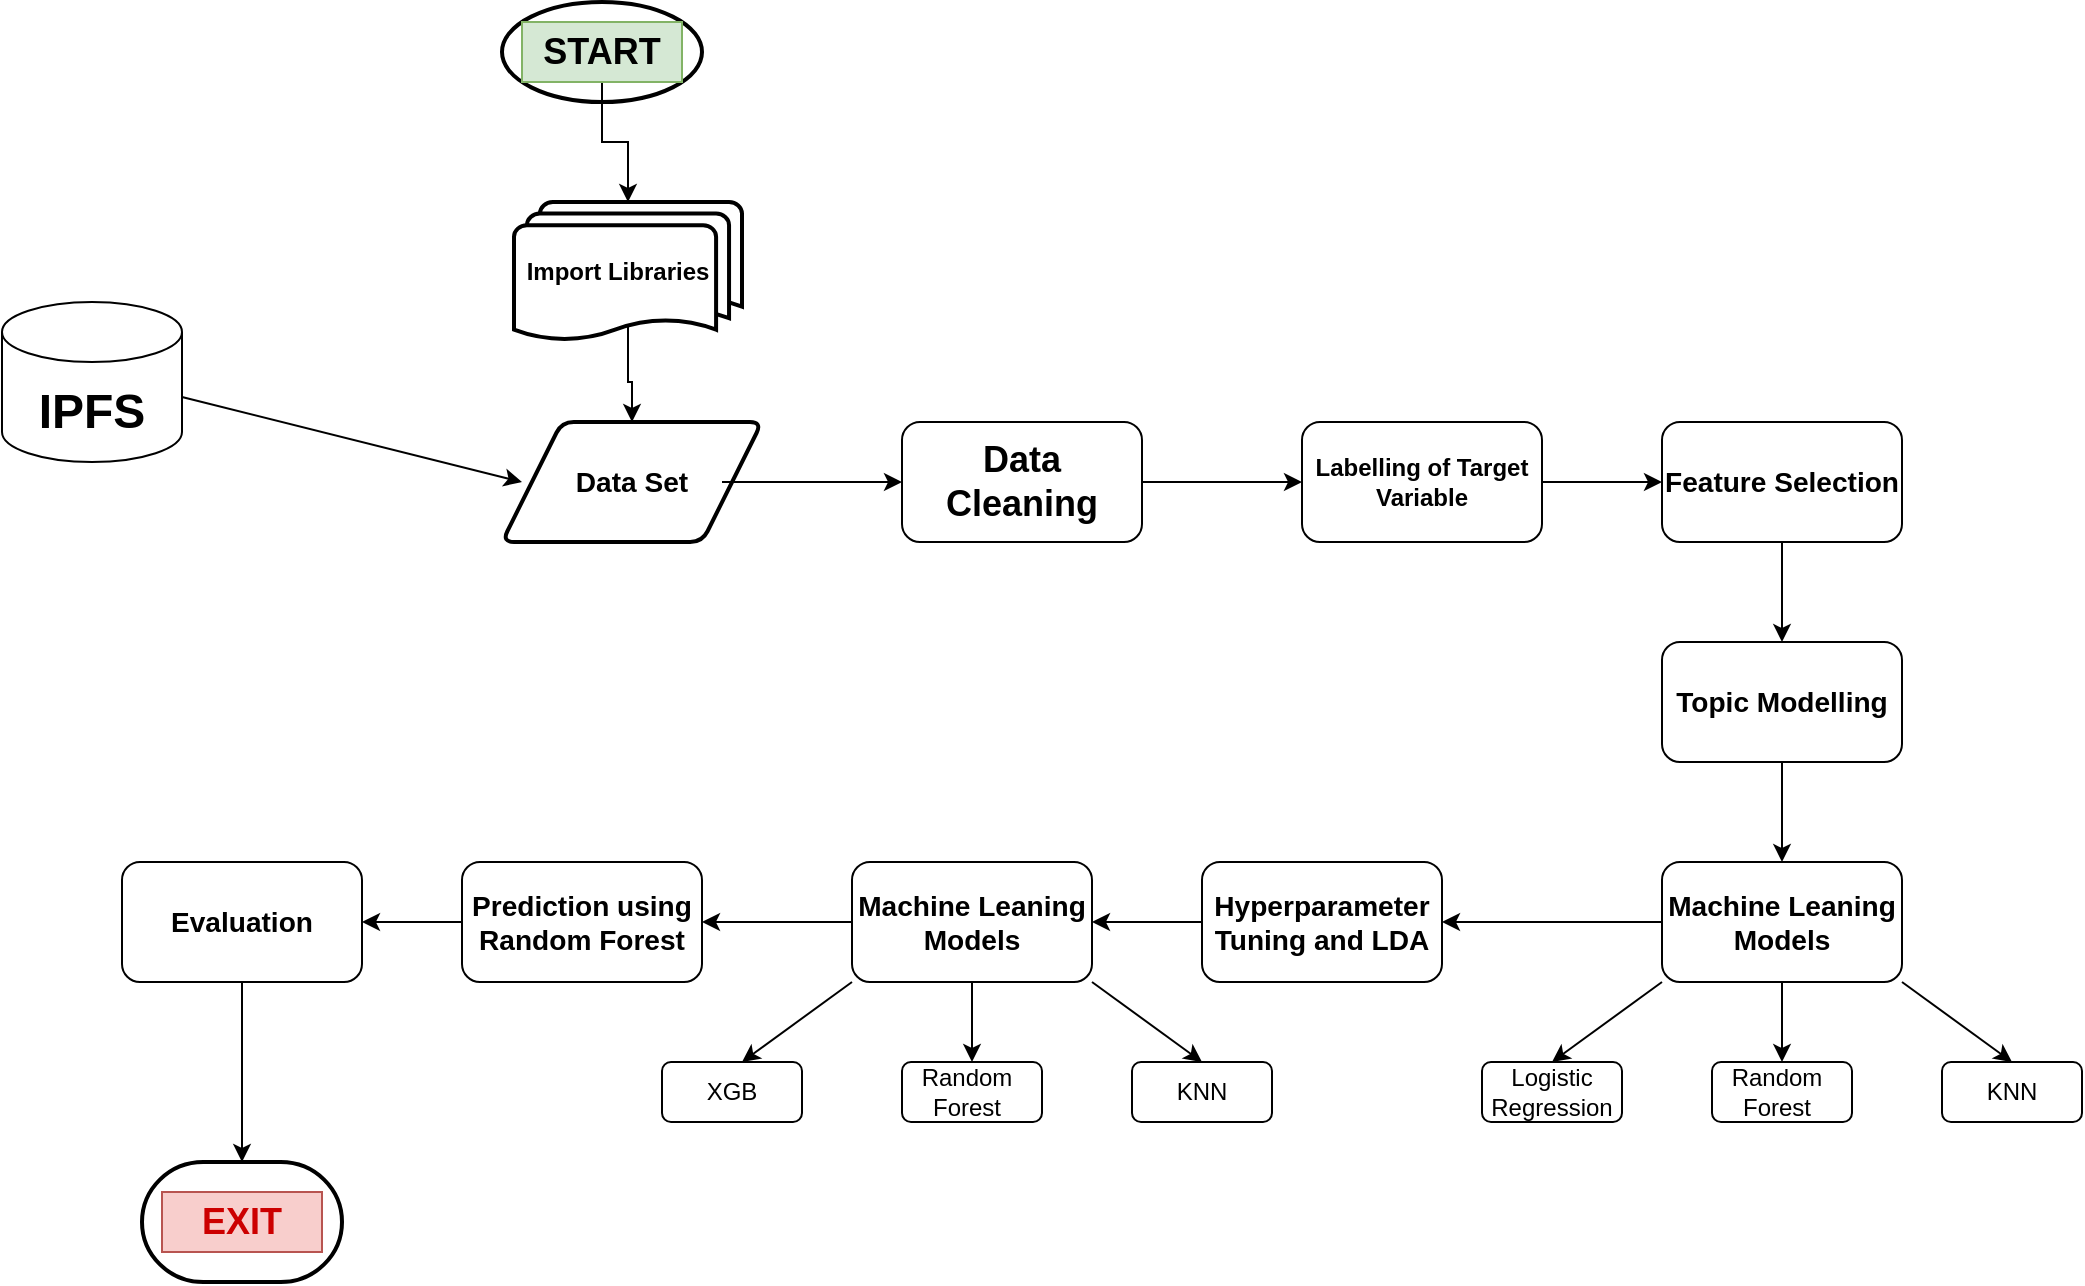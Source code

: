 <mxfile version="22.0.8" type="device">
  <diagram name="Page-1" id="-b-wVqnBgHRe6GBtFG7t">
    <mxGraphModel dx="1900" dy="1642" grid="1" gridSize="10" guides="1" tooltips="1" connect="1" arrows="1" fold="1" page="1" pageScale="1" pageWidth="850" pageHeight="1100" math="0" shadow="0">
      <root>
        <mxCell id="0" />
        <mxCell id="1" parent="0" />
        <mxCell id="re8HCCjE5XyblDTNHWKC-61" value="" style="strokeWidth=2;html=1;shape=mxgraph.flowchart.start_1;whiteSpace=wrap;" vertex="1" parent="1">
          <mxGeometry x="130" y="-60" width="100" height="50" as="geometry" />
        </mxCell>
        <mxCell id="re8HCCjE5XyblDTNHWKC-69" style="edgeStyle=orthogonalEdgeStyle;rounded=0;orthogonalLoop=1;jettySize=auto;html=1;exitX=0.5;exitY=0.88;exitDx=0;exitDy=0;exitPerimeter=0;entryX=0.5;entryY=0;entryDx=0;entryDy=0;" edge="1" parent="1" source="re8HCCjE5XyblDTNHWKC-62" target="re8HCCjE5XyblDTNHWKC-68">
          <mxGeometry relative="1" as="geometry" />
        </mxCell>
        <mxCell id="re8HCCjE5XyblDTNHWKC-62" value="" style="strokeWidth=2;html=1;shape=mxgraph.flowchart.multi-document;whiteSpace=wrap;" vertex="1" parent="1">
          <mxGeometry x="136" y="40" width="114" height="70" as="geometry" />
        </mxCell>
        <mxCell id="re8HCCjE5XyblDTNHWKC-64" style="edgeStyle=orthogonalEdgeStyle;rounded=0;orthogonalLoop=1;jettySize=auto;html=1;entryX=0.5;entryY=0;entryDx=0;entryDy=0;entryPerimeter=0;" edge="1" parent="1" source="re8HCCjE5XyblDTNHWKC-63" target="re8HCCjE5XyblDTNHWKC-62">
          <mxGeometry relative="1" as="geometry">
            <mxPoint x="180" y="30" as="targetPoint" />
          </mxGeometry>
        </mxCell>
        <mxCell id="re8HCCjE5XyblDTNHWKC-63" value="&lt;h2&gt;&lt;b&gt;START&lt;/b&gt;&lt;/h2&gt;" style="text;html=1;strokeColor=#82b366;fillColor=#d5e8d4;align=center;verticalAlign=middle;whiteSpace=wrap;rounded=0;" vertex="1" parent="1">
          <mxGeometry x="140" y="-50" width="80" height="30" as="geometry" />
        </mxCell>
        <mxCell id="re8HCCjE5XyblDTNHWKC-65" value="&lt;h4&gt;&lt;b&gt;Import Libraries&lt;/b&gt;&lt;/h4&gt;" style="text;html=1;strokeColor=none;fillColor=none;align=center;verticalAlign=middle;whiteSpace=wrap;rounded=0;" vertex="1" parent="1">
          <mxGeometry x="136" y="60" width="104" height="30" as="geometry" />
        </mxCell>
        <mxCell id="re8HCCjE5XyblDTNHWKC-66" value="" style="shape=cylinder3;whiteSpace=wrap;html=1;boundedLbl=1;backgroundOutline=1;size=15;" vertex="1" parent="1">
          <mxGeometry x="-120" y="90" width="90" height="80" as="geometry" />
        </mxCell>
        <mxCell id="re8HCCjE5XyblDTNHWKC-67" value="&lt;h1&gt;&lt;b&gt;IPFS&lt;/b&gt;&lt;/h1&gt;" style="text;html=1;strokeColor=none;fillColor=none;align=center;verticalAlign=middle;whiteSpace=wrap;rounded=0;" vertex="1" parent="1">
          <mxGeometry x="-120" y="130" width="90" height="30" as="geometry" />
        </mxCell>
        <mxCell id="re8HCCjE5XyblDTNHWKC-68" value="" style="shape=parallelogram;html=1;strokeWidth=2;perimeter=parallelogramPerimeter;whiteSpace=wrap;rounded=1;arcSize=12;size=0.23;" vertex="1" parent="1">
          <mxGeometry x="130" y="150" width="130" height="60" as="geometry" />
        </mxCell>
        <mxCell id="re8HCCjE5XyblDTNHWKC-70" value="" style="endArrow=classic;html=1;rounded=0;exitX=1;exitY=0.25;exitDx=0;exitDy=0;" edge="1" parent="1" source="re8HCCjE5XyblDTNHWKC-67">
          <mxGeometry width="50" height="50" relative="1" as="geometry">
            <mxPoint x="150" y="240" as="sourcePoint" />
            <mxPoint x="140" y="180" as="targetPoint" />
          </mxGeometry>
        </mxCell>
        <mxCell id="re8HCCjE5XyblDTNHWKC-73" value="" style="edgeStyle=orthogonalEdgeStyle;rounded=0;orthogonalLoop=1;jettySize=auto;html=1;" edge="1" parent="1" source="re8HCCjE5XyblDTNHWKC-71" target="re8HCCjE5XyblDTNHWKC-72">
          <mxGeometry relative="1" as="geometry" />
        </mxCell>
        <mxCell id="re8HCCjE5XyblDTNHWKC-71" value="&lt;h3&gt;&lt;b&gt;Data Set&lt;/b&gt;&lt;/h3&gt;" style="text;html=1;strokeColor=none;fillColor=none;align=center;verticalAlign=middle;whiteSpace=wrap;rounded=0;" vertex="1" parent="1">
          <mxGeometry x="150" y="165" width="90" height="30" as="geometry" />
        </mxCell>
        <mxCell id="re8HCCjE5XyblDTNHWKC-72" value="" style="rounded=1;whiteSpace=wrap;html=1;" vertex="1" parent="1">
          <mxGeometry x="330" y="150" width="120" height="60" as="geometry" />
        </mxCell>
        <mxCell id="re8HCCjE5XyblDTNHWKC-78" value="" style="edgeStyle=orthogonalEdgeStyle;rounded=0;orthogonalLoop=1;jettySize=auto;html=1;" edge="1" parent="1" source="re8HCCjE5XyblDTNHWKC-74" target="re8HCCjE5XyblDTNHWKC-77">
          <mxGeometry relative="1" as="geometry" />
        </mxCell>
        <mxCell id="re8HCCjE5XyblDTNHWKC-74" value="&lt;h2&gt;&lt;b&gt;Data Cleaning&lt;/b&gt;&lt;/h2&gt;" style="text;html=1;strokeColor=none;fillColor=none;align=center;verticalAlign=middle;whiteSpace=wrap;rounded=0;" vertex="1" parent="1">
          <mxGeometry x="330" y="165" width="120" height="30" as="geometry" />
        </mxCell>
        <mxCell id="re8HCCjE5XyblDTNHWKC-76" value="" style="rounded=1;whiteSpace=wrap;html=1;" vertex="1" parent="1">
          <mxGeometry x="530" y="150" width="120" height="60" as="geometry" />
        </mxCell>
        <mxCell id="re8HCCjE5XyblDTNHWKC-80" value="" style="edgeStyle=orthogonalEdgeStyle;rounded=0;orthogonalLoop=1;jettySize=auto;html=1;" edge="1" parent="1" source="re8HCCjE5XyblDTNHWKC-77" target="re8HCCjE5XyblDTNHWKC-79">
          <mxGeometry relative="1" as="geometry" />
        </mxCell>
        <mxCell id="re8HCCjE5XyblDTNHWKC-77" value="&lt;b&gt;Labelling of Target Variable&lt;/b&gt;" style="text;html=1;strokeColor=none;fillColor=none;align=center;verticalAlign=middle;whiteSpace=wrap;rounded=0;" vertex="1" parent="1">
          <mxGeometry x="530" y="165" width="120" height="30" as="geometry" />
        </mxCell>
        <mxCell id="re8HCCjE5XyblDTNHWKC-83" value="" style="edgeStyle=orthogonalEdgeStyle;rounded=0;orthogonalLoop=1;jettySize=auto;html=1;" edge="1" parent="1" source="re8HCCjE5XyblDTNHWKC-79" target="re8HCCjE5XyblDTNHWKC-82">
          <mxGeometry relative="1" as="geometry" />
        </mxCell>
        <mxCell id="re8HCCjE5XyblDTNHWKC-79" value="" style="rounded=1;whiteSpace=wrap;html=1;" vertex="1" parent="1">
          <mxGeometry x="710" y="150" width="120" height="60" as="geometry" />
        </mxCell>
        <mxCell id="re8HCCjE5XyblDTNHWKC-81" value="&lt;h3&gt;&lt;b&gt;Feature Selection&lt;/b&gt;&lt;/h3&gt;" style="text;html=1;strokeColor=none;fillColor=none;align=center;verticalAlign=middle;whiteSpace=wrap;rounded=0;" vertex="1" parent="1">
          <mxGeometry x="710" y="165" width="120" height="30" as="geometry" />
        </mxCell>
        <mxCell id="re8HCCjE5XyblDTNHWKC-86" value="" style="edgeStyle=orthogonalEdgeStyle;rounded=0;orthogonalLoop=1;jettySize=auto;html=1;" edge="1" parent="1" source="re8HCCjE5XyblDTNHWKC-82" target="re8HCCjE5XyblDTNHWKC-85">
          <mxGeometry relative="1" as="geometry" />
        </mxCell>
        <mxCell id="re8HCCjE5XyblDTNHWKC-82" value="" style="rounded=1;whiteSpace=wrap;html=1;" vertex="1" parent="1">
          <mxGeometry x="710" y="260" width="120" height="60" as="geometry" />
        </mxCell>
        <mxCell id="re8HCCjE5XyblDTNHWKC-84" value="&lt;h3&gt;&lt;b&gt;Topic Modelling&lt;/b&gt;&lt;/h3&gt;" style="text;html=1;strokeColor=none;fillColor=none;align=center;verticalAlign=middle;whiteSpace=wrap;rounded=0;" vertex="1" parent="1">
          <mxGeometry x="710" y="275" width="120" height="30" as="geometry" />
        </mxCell>
        <mxCell id="re8HCCjE5XyblDTNHWKC-85" value="" style="rounded=1;whiteSpace=wrap;html=1;" vertex="1" parent="1">
          <mxGeometry x="710" y="370" width="120" height="60" as="geometry" />
        </mxCell>
        <mxCell id="re8HCCjE5XyblDTNHWKC-99" value="" style="edgeStyle=orthogonalEdgeStyle;rounded=0;orthogonalLoop=1;jettySize=auto;html=1;" edge="1" parent="1" source="re8HCCjE5XyblDTNHWKC-87" target="re8HCCjE5XyblDTNHWKC-98">
          <mxGeometry relative="1" as="geometry" />
        </mxCell>
        <mxCell id="re8HCCjE5XyblDTNHWKC-87" value="&lt;h3&gt;&lt;b&gt;Machine Leaning Models&lt;/b&gt;&lt;/h3&gt;" style="text;html=1;strokeColor=none;fillColor=none;align=center;verticalAlign=middle;whiteSpace=wrap;rounded=0;" vertex="1" parent="1">
          <mxGeometry x="710" y="385" width="120" height="30" as="geometry" />
        </mxCell>
        <mxCell id="re8HCCjE5XyblDTNHWKC-88" value="" style="rounded=1;whiteSpace=wrap;html=1;" vertex="1" parent="1">
          <mxGeometry x="620" y="470" width="70" height="30" as="geometry" />
        </mxCell>
        <mxCell id="re8HCCjE5XyblDTNHWKC-89" value="" style="rounded=1;whiteSpace=wrap;html=1;" vertex="1" parent="1">
          <mxGeometry x="735" y="470" width="70" height="30" as="geometry" />
        </mxCell>
        <mxCell id="re8HCCjE5XyblDTNHWKC-90" value="" style="rounded=1;whiteSpace=wrap;html=1;" vertex="1" parent="1">
          <mxGeometry x="850" y="470" width="70" height="30" as="geometry" />
        </mxCell>
        <mxCell id="re8HCCjE5XyblDTNHWKC-92" value="" style="endArrow=classic;html=1;rounded=0;exitX=0;exitY=1;exitDx=0;exitDy=0;entryX=0.5;entryY=0;entryDx=0;entryDy=0;" edge="1" parent="1" source="re8HCCjE5XyblDTNHWKC-85" target="re8HCCjE5XyblDTNHWKC-88">
          <mxGeometry width="50" height="50" relative="1" as="geometry">
            <mxPoint x="470" y="450" as="sourcePoint" />
            <mxPoint x="520" y="400" as="targetPoint" />
          </mxGeometry>
        </mxCell>
        <mxCell id="re8HCCjE5XyblDTNHWKC-93" value="" style="endArrow=classic;html=1;rounded=0;exitX=0.5;exitY=1;exitDx=0;exitDy=0;entryX=0.5;entryY=0;entryDx=0;entryDy=0;" edge="1" parent="1" source="re8HCCjE5XyblDTNHWKC-85" target="re8HCCjE5XyblDTNHWKC-89">
          <mxGeometry width="50" height="50" relative="1" as="geometry">
            <mxPoint x="470" y="450" as="sourcePoint" />
            <mxPoint x="520" y="400" as="targetPoint" />
          </mxGeometry>
        </mxCell>
        <mxCell id="re8HCCjE5XyblDTNHWKC-94" value="" style="endArrow=classic;html=1;rounded=0;exitX=1;exitY=1;exitDx=0;exitDy=0;entryX=0.5;entryY=0;entryDx=0;entryDy=0;" edge="1" parent="1" source="re8HCCjE5XyblDTNHWKC-85" target="re8HCCjE5XyblDTNHWKC-90">
          <mxGeometry width="50" height="50" relative="1" as="geometry">
            <mxPoint x="470" y="450" as="sourcePoint" />
            <mxPoint x="520" y="400" as="targetPoint" />
          </mxGeometry>
        </mxCell>
        <mxCell id="re8HCCjE5XyblDTNHWKC-95" value="Logistic Regression" style="text;html=1;strokeColor=none;fillColor=none;align=center;verticalAlign=middle;whiteSpace=wrap;rounded=0;" vertex="1" parent="1">
          <mxGeometry x="620" y="470" width="70" height="30" as="geometry" />
        </mxCell>
        <mxCell id="re8HCCjE5XyblDTNHWKC-96" value="Random Forest" style="text;html=1;strokeColor=none;fillColor=none;align=center;verticalAlign=middle;whiteSpace=wrap;rounded=0;" vertex="1" parent="1">
          <mxGeometry x="735" y="470" width="65" height="30" as="geometry" />
        </mxCell>
        <mxCell id="re8HCCjE5XyblDTNHWKC-97" value="KNN" style="text;html=1;strokeColor=none;fillColor=none;align=center;verticalAlign=middle;whiteSpace=wrap;rounded=0;" vertex="1" parent="1">
          <mxGeometry x="850" y="470" width="70" height="30" as="geometry" />
        </mxCell>
        <mxCell id="re8HCCjE5XyblDTNHWKC-98" value="" style="rounded=1;whiteSpace=wrap;html=1;" vertex="1" parent="1">
          <mxGeometry x="480" y="370" width="120" height="60" as="geometry" />
        </mxCell>
        <mxCell id="re8HCCjE5XyblDTNHWKC-102" value="" style="edgeStyle=orthogonalEdgeStyle;rounded=0;orthogonalLoop=1;jettySize=auto;html=1;" edge="1" parent="1" source="re8HCCjE5XyblDTNHWKC-100" target="re8HCCjE5XyblDTNHWKC-101">
          <mxGeometry relative="1" as="geometry" />
        </mxCell>
        <mxCell id="re8HCCjE5XyblDTNHWKC-100" value="&lt;h3&gt;&lt;b&gt;Hyperparameter Tuning and LDA&lt;/b&gt;&lt;/h3&gt;" style="text;html=1;strokeColor=none;fillColor=none;align=center;verticalAlign=middle;whiteSpace=wrap;rounded=0;" vertex="1" parent="1">
          <mxGeometry x="480" y="385" width="120" height="30" as="geometry" />
        </mxCell>
        <mxCell id="re8HCCjE5XyblDTNHWKC-101" value="" style="rounded=1;whiteSpace=wrap;html=1;" vertex="1" parent="1">
          <mxGeometry x="305" y="370" width="120" height="60" as="geometry" />
        </mxCell>
        <mxCell id="re8HCCjE5XyblDTNHWKC-114" value="" style="edgeStyle=orthogonalEdgeStyle;rounded=0;orthogonalLoop=1;jettySize=auto;html=1;" edge="1" parent="1" source="re8HCCjE5XyblDTNHWKC-103" target="re8HCCjE5XyblDTNHWKC-113">
          <mxGeometry relative="1" as="geometry" />
        </mxCell>
        <mxCell id="re8HCCjE5XyblDTNHWKC-103" value="&lt;h3&gt;&lt;b&gt;Machine Leaning Models&lt;/b&gt;&lt;/h3&gt;" style="text;html=1;strokeColor=none;fillColor=none;align=center;verticalAlign=middle;whiteSpace=wrap;rounded=0;" vertex="1" parent="1">
          <mxGeometry x="305" y="385" width="120" height="30" as="geometry" />
        </mxCell>
        <mxCell id="re8HCCjE5XyblDTNHWKC-104" value="" style="rounded=1;whiteSpace=wrap;html=1;" vertex="1" parent="1">
          <mxGeometry x="330" y="470" width="70" height="30" as="geometry" />
        </mxCell>
        <mxCell id="re8HCCjE5XyblDTNHWKC-105" value="" style="rounded=1;whiteSpace=wrap;html=1;" vertex="1" parent="1">
          <mxGeometry x="445" y="470" width="70" height="30" as="geometry" />
        </mxCell>
        <mxCell id="re8HCCjE5XyblDTNHWKC-106" value="" style="endArrow=classic;html=1;rounded=0;exitX=0;exitY=1;exitDx=0;exitDy=0;entryX=0.5;entryY=0;entryDx=0;entryDy=0;" edge="1" parent="1">
          <mxGeometry width="50" height="50" relative="1" as="geometry">
            <mxPoint x="305" y="430" as="sourcePoint" />
            <mxPoint x="250" y="470" as="targetPoint" />
          </mxGeometry>
        </mxCell>
        <mxCell id="re8HCCjE5XyblDTNHWKC-107" value="" style="endArrow=classic;html=1;rounded=0;exitX=0.5;exitY=1;exitDx=0;exitDy=0;entryX=0.5;entryY=0;entryDx=0;entryDy=0;" edge="1" parent="1" target="re8HCCjE5XyblDTNHWKC-104">
          <mxGeometry width="50" height="50" relative="1" as="geometry">
            <mxPoint x="365" y="430" as="sourcePoint" />
            <mxPoint x="115" y="400" as="targetPoint" />
          </mxGeometry>
        </mxCell>
        <mxCell id="re8HCCjE5XyblDTNHWKC-108" value="" style="endArrow=classic;html=1;rounded=0;exitX=1;exitY=1;exitDx=0;exitDy=0;entryX=0.5;entryY=0;entryDx=0;entryDy=0;" edge="1" parent="1" target="re8HCCjE5XyblDTNHWKC-105">
          <mxGeometry width="50" height="50" relative="1" as="geometry">
            <mxPoint x="425" y="430" as="sourcePoint" />
            <mxPoint x="115" y="400" as="targetPoint" />
          </mxGeometry>
        </mxCell>
        <mxCell id="re8HCCjE5XyblDTNHWKC-109" value="Random Forest" style="text;html=1;strokeColor=none;fillColor=none;align=center;verticalAlign=middle;whiteSpace=wrap;rounded=0;" vertex="1" parent="1">
          <mxGeometry x="330" y="470" width="65" height="30" as="geometry" />
        </mxCell>
        <mxCell id="re8HCCjE5XyblDTNHWKC-110" value="KNN" style="text;html=1;strokeColor=none;fillColor=none;align=center;verticalAlign=middle;whiteSpace=wrap;rounded=0;" vertex="1" parent="1">
          <mxGeometry x="445" y="470" width="70" height="30" as="geometry" />
        </mxCell>
        <mxCell id="re8HCCjE5XyblDTNHWKC-111" value="" style="rounded=1;whiteSpace=wrap;html=1;" vertex="1" parent="1">
          <mxGeometry x="210" y="470" width="70" height="30" as="geometry" />
        </mxCell>
        <mxCell id="re8HCCjE5XyblDTNHWKC-112" value="XGB" style="text;html=1;strokeColor=none;fillColor=none;align=center;verticalAlign=middle;whiteSpace=wrap;rounded=0;" vertex="1" parent="1">
          <mxGeometry x="210" y="470" width="70" height="30" as="geometry" />
        </mxCell>
        <mxCell id="re8HCCjE5XyblDTNHWKC-113" value="" style="rounded=1;whiteSpace=wrap;html=1;" vertex="1" parent="1">
          <mxGeometry x="110" y="370" width="120" height="60" as="geometry" />
        </mxCell>
        <mxCell id="re8HCCjE5XyblDTNHWKC-117" value="" style="edgeStyle=orthogonalEdgeStyle;rounded=0;orthogonalLoop=1;jettySize=auto;html=1;" edge="1" parent="1" source="re8HCCjE5XyblDTNHWKC-115" target="re8HCCjE5XyblDTNHWKC-116">
          <mxGeometry relative="1" as="geometry" />
        </mxCell>
        <mxCell id="re8HCCjE5XyblDTNHWKC-115" value="&lt;h3&gt;&lt;b&gt;Prediction using Random Forest&lt;/b&gt;&lt;/h3&gt;" style="text;html=1;strokeColor=none;fillColor=none;align=center;verticalAlign=middle;whiteSpace=wrap;rounded=0;" vertex="1" parent="1">
          <mxGeometry x="110" y="385" width="120" height="30" as="geometry" />
        </mxCell>
        <mxCell id="re8HCCjE5XyblDTNHWKC-120" value="" style="edgeStyle=orthogonalEdgeStyle;rounded=0;orthogonalLoop=1;jettySize=auto;html=1;" edge="1" parent="1" source="re8HCCjE5XyblDTNHWKC-116" target="re8HCCjE5XyblDTNHWKC-119">
          <mxGeometry relative="1" as="geometry" />
        </mxCell>
        <mxCell id="re8HCCjE5XyblDTNHWKC-116" value="" style="rounded=1;whiteSpace=wrap;html=1;" vertex="1" parent="1">
          <mxGeometry x="-60" y="370" width="120" height="60" as="geometry" />
        </mxCell>
        <mxCell id="re8HCCjE5XyblDTNHWKC-118" value="&lt;h3&gt;&lt;b&gt;Evaluation&lt;/b&gt;&lt;/h3&gt;" style="text;html=1;strokeColor=none;fillColor=none;align=center;verticalAlign=middle;whiteSpace=wrap;rounded=0;" vertex="1" parent="1">
          <mxGeometry x="-60" y="385" width="120" height="30" as="geometry" />
        </mxCell>
        <mxCell id="re8HCCjE5XyblDTNHWKC-119" value="" style="strokeWidth=2;html=1;shape=mxgraph.flowchart.terminator;whiteSpace=wrap;" vertex="1" parent="1">
          <mxGeometry x="-50" y="520" width="100" height="60" as="geometry" />
        </mxCell>
        <mxCell id="re8HCCjE5XyblDTNHWKC-121" value="&lt;h2&gt;&lt;b&gt;&lt;font color=&quot;#cc0000&quot;&gt;EXIT&lt;/font&gt;&lt;/b&gt;&lt;/h2&gt;" style="text;html=1;strokeColor=#b85450;fillColor=#f8cecc;align=center;verticalAlign=middle;whiteSpace=wrap;rounded=0;" vertex="1" parent="1">
          <mxGeometry x="-40" y="535" width="80" height="30" as="geometry" />
        </mxCell>
      </root>
    </mxGraphModel>
  </diagram>
</mxfile>
